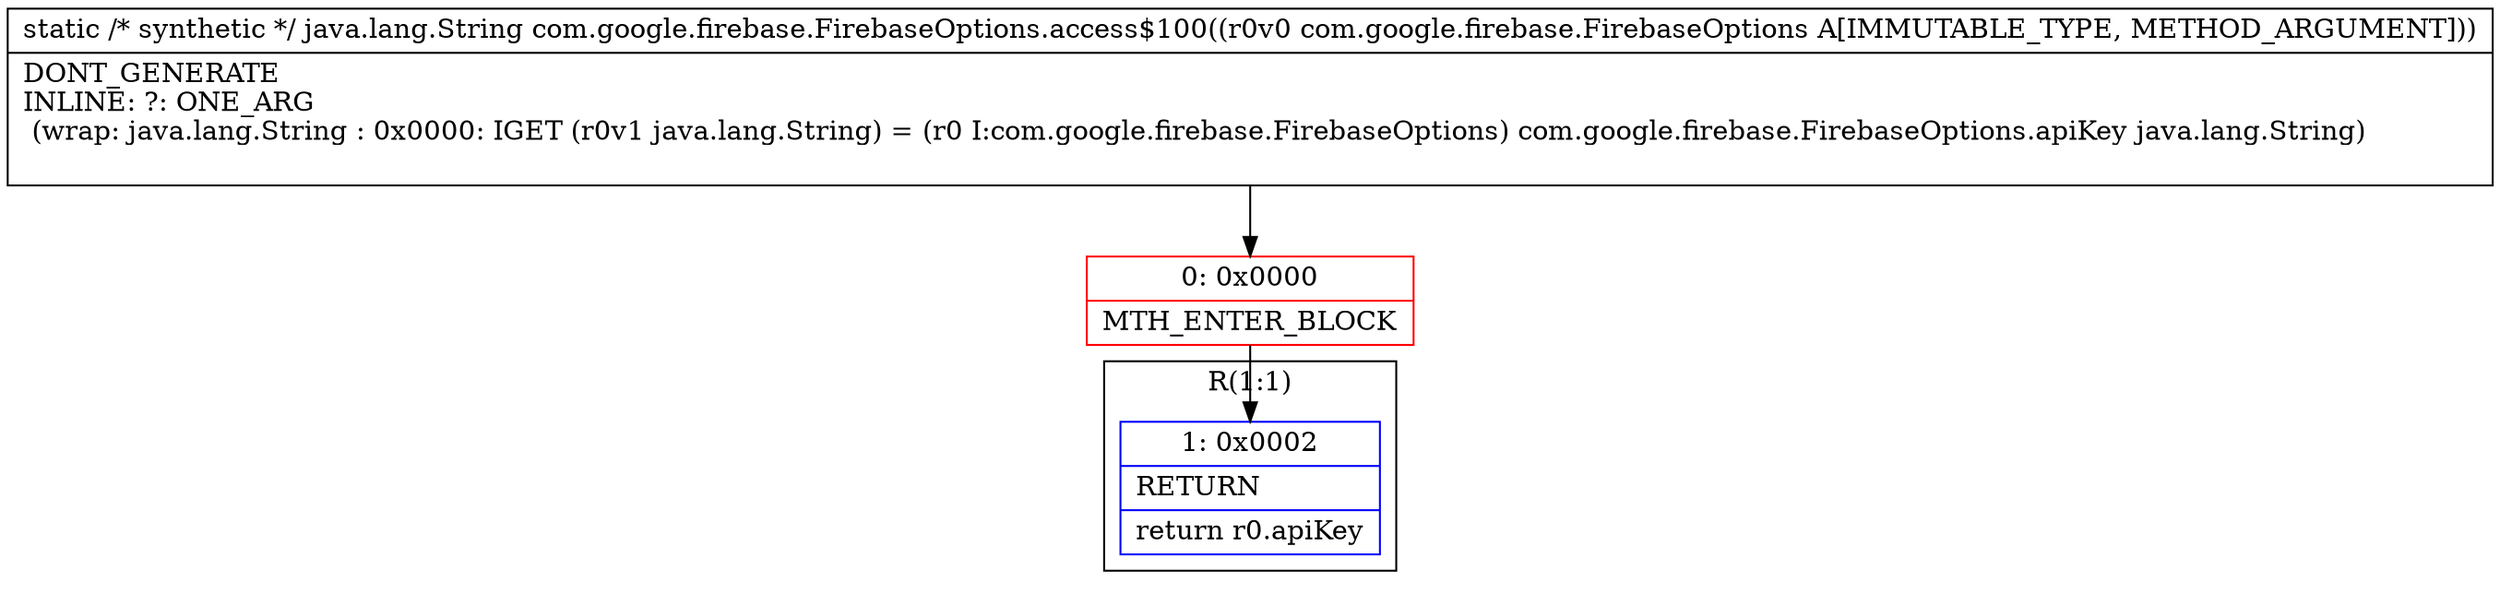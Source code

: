 digraph "CFG forcom.google.firebase.FirebaseOptions.access$100(Lcom\/google\/firebase\/FirebaseOptions;)Ljava\/lang\/String;" {
subgraph cluster_Region_626744545 {
label = "R(1:1)";
node [shape=record,color=blue];
Node_1 [shape=record,label="{1\:\ 0x0002|RETURN\l|return r0.apiKey\l}"];
}
Node_0 [shape=record,color=red,label="{0\:\ 0x0000|MTH_ENTER_BLOCK\l}"];
MethodNode[shape=record,label="{static \/* synthetic *\/ java.lang.String com.google.firebase.FirebaseOptions.access$100((r0v0 com.google.firebase.FirebaseOptions A[IMMUTABLE_TYPE, METHOD_ARGUMENT]))  | DONT_GENERATE\lINLINE: ?: ONE_ARG  \l  (wrap: java.lang.String : 0x0000: IGET  (r0v1 java.lang.String) = (r0 I:com.google.firebase.FirebaseOptions) com.google.firebase.FirebaseOptions.apiKey java.lang.String)\l\l}"];
MethodNode -> Node_0;
Node_0 -> Node_1;
}

